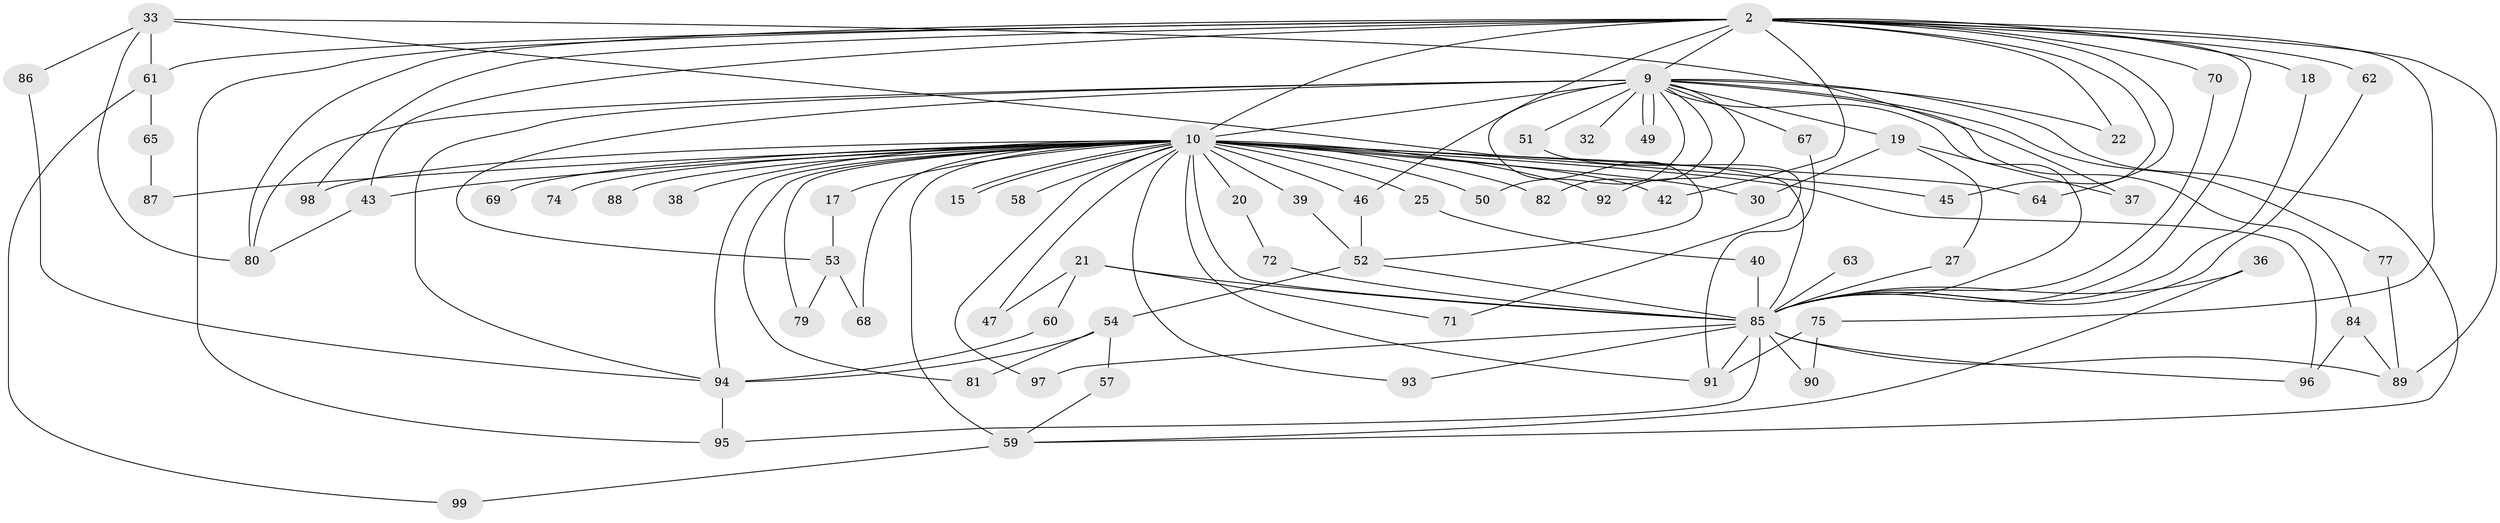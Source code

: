 // original degree distribution, {14: 0.010101010101010102, 28: 0.010101010101010102, 18: 0.010101010101010102, 22: 0.010101010101010102, 20: 0.020202020202020204, 25: 0.010101010101010102, 19: 0.010101010101010102, 21: 0.020202020202020204, 8: 0.010101010101010102, 4: 0.050505050505050504, 3: 0.18181818181818182, 5: 0.06060606060606061, 2: 0.5757575757575758, 6: 0.020202020202020204}
// Generated by graph-tools (version 1.1) at 2025/48/03/04/25 21:48:07]
// undirected, 69 vertices, 126 edges
graph export_dot {
graph [start="1"]
  node [color=gray90,style=filled];
  2;
  9 [super="+5"];
  10 [super="+8+6"];
  15;
  17;
  18;
  19;
  20;
  21;
  22;
  25;
  27;
  30;
  32;
  33;
  36;
  37;
  38;
  39;
  40;
  42;
  43 [super="+26+34"];
  45;
  46 [super="+12"];
  47;
  49;
  50;
  51;
  52 [super="+31"];
  53;
  54;
  57;
  58;
  59 [super="+28"];
  60;
  61;
  62;
  63;
  64;
  65;
  67;
  68;
  69;
  70;
  71;
  72;
  74;
  75;
  77;
  79;
  80 [super="+23+66"];
  81;
  82;
  84;
  85 [super="+16"];
  86;
  87 [super="+48+44"];
  88 [super="+76"];
  89 [super="+35+56"];
  90;
  91 [super="+14"];
  92 [super="+55"];
  93;
  94 [super="+11+13+83"];
  95 [super="+73"];
  96 [super="+78"];
  97;
  98;
  99;
  2 -- 9 [weight=2];
  2 -- 10 [weight=4];
  2 -- 18;
  2 -- 22;
  2 -- 42;
  2 -- 45;
  2 -- 46 [weight=2];
  2 -- 61;
  2 -- 62;
  2 -- 64;
  2 -- 70;
  2 -- 75;
  2 -- 98;
  2 -- 80 [weight=2];
  2 -- 85 [weight=3];
  2 -- 43;
  2 -- 89 [weight=3];
  2 -- 95;
  9 -- 10 [weight=8];
  9 -- 19 [weight=2];
  9 -- 22;
  9 -- 32 [weight=2];
  9 -- 49;
  9 -- 49;
  9 -- 51 [weight=2];
  9 -- 53;
  9 -- 77;
  9 -- 67;
  9 -- 80 [weight=2];
  9 -- 82;
  9 -- 84;
  9 -- 92;
  9 -- 94 [weight=2];
  9 -- 50;
  9 -- 59;
  9 -- 85 [weight=6];
  9 -- 52;
  10 -- 15;
  10 -- 15;
  10 -- 25 [weight=2];
  10 -- 42;
  10 -- 58 [weight=2];
  10 -- 69 [weight=2];
  10 -- 82;
  10 -- 20 [weight=2];
  10 -- 88 [weight=2];
  10 -- 93;
  10 -- 30;
  10 -- 38 [weight=2];
  10 -- 50;
  10 -- 91;
  10 -- 94 [weight=3];
  10 -- 87 [weight=5];
  10 -- 64;
  10 -- 68;
  10 -- 74 [weight=2];
  10 -- 79;
  10 -- 17 [weight=2];
  10 -- 81;
  10 -- 85 [weight=14];
  10 -- 97;
  10 -- 98;
  10 -- 39;
  10 -- 45;
  10 -- 46;
  10 -- 47;
  10 -- 59 [weight=2];
  10 -- 43 [weight=2];
  10 -- 96;
  10 -- 92;
  17 -- 53;
  18 -- 85;
  19 -- 27;
  19 -- 30;
  19 -- 37;
  20 -- 72;
  21 -- 47;
  21 -- 60;
  21 -- 71;
  21 -- 85 [weight=2];
  25 -- 40;
  27 -- 85;
  33 -- 37;
  33 -- 61;
  33 -- 86;
  33 -- 80;
  33 -- 85;
  36 -- 59;
  36 -- 85;
  39 -- 52;
  40 -- 85;
  43 -- 80;
  46 -- 52;
  51 -- 71;
  52 -- 54;
  52 -- 85;
  53 -- 68;
  53 -- 79;
  54 -- 57;
  54 -- 81;
  54 -- 94;
  57 -- 59;
  59 -- 99;
  60 -- 94;
  61 -- 65;
  61 -- 99;
  62 -- 85;
  63 -- 85;
  65 -- 87;
  67 -- 91;
  70 -- 85;
  72 -- 85;
  75 -- 90;
  75 -- 91;
  77 -- 89;
  84 -- 96;
  84 -- 89;
  85 -- 90;
  85 -- 91 [weight=2];
  85 -- 93;
  85 -- 95;
  85 -- 97;
  85 -- 89 [weight=2];
  85 -- 96;
  86 -- 94;
  94 -- 95;
}
